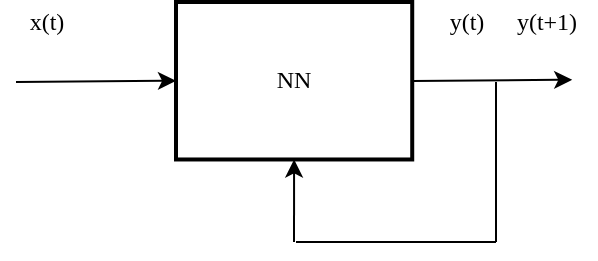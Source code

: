 <mxfile version="13.7.3" type="device"><diagram id="UBUu9SjwoxdyGN5OnyCg" name="Страница 1"><mxGraphModel dx="852" dy="504" grid="1" gridSize="10" guides="1" tooltips="1" connect="1" arrows="1" fold="1" page="1" pageScale="1" pageWidth="827" pageHeight="1169" math="0" shadow="0"><root><mxCell id="0"/><mxCell id="1" parent="0"/><mxCell id="aUDFH2h7j7n3a0o_mBDm-1" value="NN" style="rounded=0;whiteSpace=wrap;html=1;absoluteArcSize=1;arcSize=14;strokeWidth=2;fontFamily=Times New Roman;" parent="1" vertex="1"><mxGeometry x="160" y="120" width="118.11" height="78.74" as="geometry"/></mxCell><mxCell id="aUDFH2h7j7n3a0o_mBDm-2" value="" style="endArrow=classic;html=1;fontFamily=Times New Roman;entryX=0;entryY=0.5;entryDx=0;entryDy=0;" parent="1" target="aUDFH2h7j7n3a0o_mBDm-1" edge="1"><mxGeometry width="50" height="50" relative="1" as="geometry"><mxPoint x="80" y="160" as="sourcePoint"/><mxPoint x="130" y="110" as="targetPoint"/></mxGeometry></mxCell><mxCell id="aUDFH2h7j7n3a0o_mBDm-3" value="" style="endArrow=classic;html=1;fontFamily=Times New Roman;entryX=0;entryY=0.5;entryDx=0;entryDy=0;" parent="1" edge="1"><mxGeometry width="50" height="50" relative="1" as="geometry"><mxPoint x="278.11" y="159.5" as="sourcePoint"/><mxPoint x="358.11" y="158.87" as="targetPoint"/></mxGeometry></mxCell><mxCell id="aUDFH2h7j7n3a0o_mBDm-4" value="" style="endArrow=none;html=1;fontFamily=Times New Roman;" parent="1" edge="1"><mxGeometry width="50" height="50" relative="1" as="geometry"><mxPoint x="320" y="240" as="sourcePoint"/><mxPoint x="320" y="160" as="targetPoint"/></mxGeometry></mxCell><mxCell id="aUDFH2h7j7n3a0o_mBDm-5" value="" style="endArrow=none;html=1;fontFamily=Times New Roman;" parent="1" edge="1"><mxGeometry width="50" height="50" relative="1" as="geometry"><mxPoint x="220" y="240" as="sourcePoint"/><mxPoint x="320" y="240" as="targetPoint"/></mxGeometry></mxCell><mxCell id="aUDFH2h7j7n3a0o_mBDm-6" value="" style="endArrow=classic;html=1;fontFamily=Times New Roman;entryX=0.5;entryY=1;entryDx=0;entryDy=0;" parent="1" target="aUDFH2h7j7n3a0o_mBDm-1" edge="1"><mxGeometry width="50" height="50" relative="1" as="geometry"><mxPoint x="219" y="240" as="sourcePoint"/><mxPoint x="200" y="380" as="targetPoint"/></mxGeometry></mxCell><mxCell id="aUDFH2h7j7n3a0o_mBDm-10" value="y(t)" style="text;html=1;align=center;verticalAlign=middle;resizable=0;points=[];autosize=1;fontFamily=Times New Roman;" parent="1" vertex="1"><mxGeometry x="290" y="120" width="30" height="20" as="geometry"/></mxCell><mxCell id="aUDFH2h7j7n3a0o_mBDm-11" value="y(t+1)" style="text;html=1;align=center;verticalAlign=middle;resizable=0;points=[];autosize=1;fontFamily=Times New Roman;" parent="1" vertex="1"><mxGeometry x="320" y="120" width="50" height="20" as="geometry"/></mxCell><mxCell id="aUDFH2h7j7n3a0o_mBDm-12" value="x(t)" style="text;html=1;align=center;verticalAlign=middle;resizable=0;points=[];autosize=1;fontFamily=Times New Roman;" parent="1" vertex="1"><mxGeometry x="80" y="120" width="30" height="20" as="geometry"/></mxCell></root></mxGraphModel></diagram></mxfile>